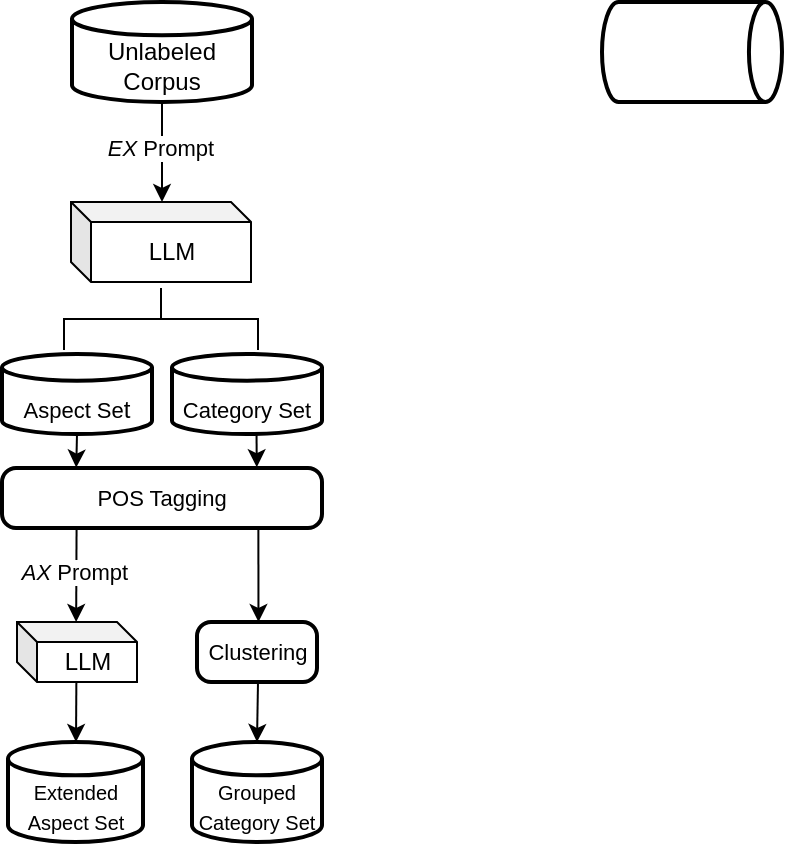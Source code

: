<mxfile version="26.2.14">
  <diagram id="C5RBs43oDa-KdzZeNtuy" name="Page-1">
    <mxGraphModel dx="1027" dy="663" grid="1" gridSize="10" guides="1" tooltips="1" connect="1" arrows="1" fold="1" page="1" pageScale="1" pageWidth="827" pageHeight="1169" math="0" shadow="0" adaptiveColors="auto">
      <root>
        <mxCell id="WIyWlLk6GJQsqaUBKTNV-0" />
        <mxCell id="WIyWlLk6GJQsqaUBKTNV-1" parent="WIyWlLk6GJQsqaUBKTNV-0" />
        <mxCell id="WDem836P9A065s9cevRQ-0" value="LLM" style="shape=cube;whiteSpace=wrap;html=1;boundedLbl=1;backgroundOutline=1;darkOpacity=0.05;darkOpacity2=0.1;size=10;rounded=1;" parent="WIyWlLk6GJQsqaUBKTNV-1" vertex="1">
          <mxGeometry x="74.5" y="220" width="90" height="40" as="geometry" />
        </mxCell>
        <mxCell id="WDem836P9A065s9cevRQ-14" value="&lt;div&gt;&lt;br&gt;&lt;/div&gt;&lt;div&gt;&lt;span style=&quot;background-color: transparent; color: light-dark(rgb(0, 0, 0), rgb(255, 255, 255));&quot;&gt;Unlabeled Corpus&lt;/span&gt;&lt;/div&gt;" style="strokeWidth=2;html=1;shape=mxgraph.flowchart.database;whiteSpace=wrap;rounded=1;" parent="WIyWlLk6GJQsqaUBKTNV-1" vertex="1">
          <mxGeometry x="75" y="120" width="90" height="50" as="geometry" />
        </mxCell>
        <mxCell id="WDem836P9A065s9cevRQ-15" value="" style="endArrow=classic;html=1;rounded=1;exitX=0.5;exitY=1;exitDx=0;exitDy=0;exitPerimeter=0;" parent="WIyWlLk6GJQsqaUBKTNV-1" source="WDem836P9A065s9cevRQ-14" edge="1">
          <mxGeometry width="50" height="50" relative="1" as="geometry">
            <mxPoint x="360.48" y="340" as="sourcePoint" />
            <mxPoint x="120" y="220" as="targetPoint" />
          </mxGeometry>
        </mxCell>
        <mxCell id="WDem836P9A065s9cevRQ-18" value="&lt;i&gt;EX&lt;/i&gt; Prompt" style="edgeLabel;html=1;align=center;verticalAlign=middle;resizable=0;points=[];rounded=1;" parent="WDem836P9A065s9cevRQ-15" vertex="1" connectable="0">
          <mxGeometry x="-0.104" y="-1" relative="1" as="geometry">
            <mxPoint as="offset" />
          </mxGeometry>
        </mxCell>
        <mxCell id="WDem836P9A065s9cevRQ-19" value="&lt;div&gt;&lt;font style=&quot;background-color: transparent; color: light-dark(rgb(0, 0, 0), rgb(255, 255, 255)); font-size: 11px;&quot;&gt;&lt;br&gt;&lt;/font&gt;&lt;/div&gt;&lt;div&gt;&lt;font style=&quot;background-color: transparent; color: light-dark(rgb(0, 0, 0), rgb(255, 255, 255)); font-size: 11px;&quot;&gt;Aspect Se&lt;/font&gt;&lt;span style=&quot;background-color: transparent; color: light-dark(rgb(0, 0, 0), rgb(255, 255, 255));&quot;&gt;t&lt;/span&gt;&lt;/div&gt;" style="strokeWidth=2;html=1;shape=mxgraph.flowchart.database;whiteSpace=wrap;rounded=1;" parent="WIyWlLk6GJQsqaUBKTNV-1" vertex="1">
          <mxGeometry x="40" y="296" width="75" height="40" as="geometry" />
        </mxCell>
        <mxCell id="WDem836P9A065s9cevRQ-20" value="&lt;div&gt;&lt;br&gt;&lt;/div&gt;&lt;div&gt;&lt;font style=&quot;font-size: 11px;&quot;&gt;Category Set&lt;/font&gt;&lt;/div&gt;" style="strokeWidth=2;html=1;shape=mxgraph.flowchart.database;whiteSpace=wrap;rounded=1;" parent="WIyWlLk6GJQsqaUBKTNV-1" vertex="1">
          <mxGeometry x="125" y="296" width="75" height="40" as="geometry" />
        </mxCell>
        <mxCell id="WDem836P9A065s9cevRQ-23" value="" style="strokeWidth=1;html=1;shape=mxgraph.flowchart.annotation_2;align=left;labelPosition=right;pointerEvents=1;rotation=90;rounded=1;" parent="WIyWlLk6GJQsqaUBKTNV-1" vertex="1">
          <mxGeometry x="104" y="230" width="31" height="97" as="geometry" />
        </mxCell>
        <mxCell id="MoG-zyVyeIgKmFG6NYfG-1" value="" style="strokeWidth=2;html=1;shape=mxgraph.flowchart.direct_data;whiteSpace=wrap;rounded=1;" vertex="1" parent="WIyWlLk6GJQsqaUBKTNV-1">
          <mxGeometry x="340" y="120" width="90" height="50" as="geometry" />
        </mxCell>
        <mxCell id="MoG-zyVyeIgKmFG6NYfG-5" value="&lt;font style=&quot;font-size: 11px;&quot;&gt;POS Tagging&lt;/font&gt;" style="rounded=1;whiteSpace=wrap;html=1;absoluteArcSize=1;arcSize=14;strokeWidth=2;" vertex="1" parent="WIyWlLk6GJQsqaUBKTNV-1">
          <mxGeometry x="40" y="353" width="160" height="30" as="geometry" />
        </mxCell>
        <mxCell id="MoG-zyVyeIgKmFG6NYfG-7" value="" style="endArrow=classic;html=1;rounded=1;exitX=0.5;exitY=1;exitDx=0;exitDy=0;exitPerimeter=0;entryX=0.765;entryY=-0.013;entryDx=0;entryDy=0;entryPerimeter=0;" edge="1" parent="WIyWlLk6GJQsqaUBKTNV-1">
          <mxGeometry width="50" height="50" relative="1" as="geometry">
            <mxPoint x="167.26" y="336" as="sourcePoint" />
            <mxPoint x="167.4" y="352.61" as="targetPoint" />
          </mxGeometry>
        </mxCell>
        <mxCell id="MoG-zyVyeIgKmFG6NYfG-10" value="" style="endArrow=classic;html=1;rounded=1;exitX=0.5;exitY=1;exitDx=0;exitDy=0;exitPerimeter=0;entryX=0.232;entryY=-0.008;entryDx=0;entryDy=0;entryPerimeter=0;" edge="1" parent="WIyWlLk6GJQsqaUBKTNV-1" source="WDem836P9A065s9cevRQ-19" target="MoG-zyVyeIgKmFG6NYfG-5">
          <mxGeometry width="50" height="50" relative="1" as="geometry">
            <mxPoint x="172" y="346" as="sourcePoint" />
            <mxPoint x="172" y="363" as="targetPoint" />
          </mxGeometry>
        </mxCell>
        <mxCell id="MoG-zyVyeIgKmFG6NYfG-11" value="LLM" style="shape=cube;whiteSpace=wrap;html=1;boundedLbl=1;backgroundOutline=1;darkOpacity=0.05;darkOpacity2=0.1;size=10;rounded=1;" vertex="1" parent="WIyWlLk6GJQsqaUBKTNV-1">
          <mxGeometry x="47.5" y="430" width="60" height="30" as="geometry" />
        </mxCell>
        <mxCell id="MoG-zyVyeIgKmFG6NYfG-12" value="" style="endArrow=classic;html=1;rounded=1;exitX=0.233;exitY=1.032;exitDx=0;exitDy=0;exitPerimeter=0;" edge="1" parent="WIyWlLk6GJQsqaUBKTNV-1" source="MoG-zyVyeIgKmFG6NYfG-5">
          <mxGeometry width="50" height="50" relative="1" as="geometry">
            <mxPoint x="77.07" y="380" as="sourcePoint" />
            <mxPoint x="77.07" y="430" as="targetPoint" />
          </mxGeometry>
        </mxCell>
        <mxCell id="MoG-zyVyeIgKmFG6NYfG-13" value="&lt;i&gt;AX&lt;/i&gt; Prompt" style="edgeLabel;html=1;align=center;verticalAlign=middle;resizable=0;points=[];rounded=1;" vertex="1" connectable="0" parent="MoG-zyVyeIgKmFG6NYfG-12">
          <mxGeometry x="-0.104" y="-1" relative="1" as="geometry">
            <mxPoint as="offset" />
          </mxGeometry>
        </mxCell>
        <mxCell id="MoG-zyVyeIgKmFG6NYfG-14" value="&lt;font style=&quot;font-size: 11px;&quot;&gt;Clustering&lt;/font&gt;" style="rounded=1;whiteSpace=wrap;html=1;absoluteArcSize=1;arcSize=14;strokeWidth=2;" vertex="1" parent="WIyWlLk6GJQsqaUBKTNV-1">
          <mxGeometry x="137.5" y="430" width="60" height="30" as="geometry" />
        </mxCell>
        <mxCell id="MoG-zyVyeIgKmFG6NYfG-15" value="&lt;div&gt;&lt;font style=&quot;background-color: transparent; color: light-dark(rgb(0, 0, 0), rgb(255, 255, 255)); font-size: 11px;&quot;&gt;&lt;br&gt;&lt;/font&gt;&lt;/div&gt;&lt;div&gt;&lt;font style=&quot;background-color: transparent; color: light-dark(rgb(0, 0, 0), rgb(255, 255, 255)); font-size: 10px;&quot;&gt;Extended&lt;/font&gt;&lt;/div&gt;&lt;div&gt;&lt;font style=&quot;font-size: 10px; background-color: transparent; color: light-dark(rgb(0, 0, 0), rgb(255, 255, 255));&quot;&gt;Aspect Se&lt;/font&gt;&lt;span style=&quot;font-size: 10px; background-color: transparent; color: light-dark(rgb(0, 0, 0), rgb(255, 255, 255));&quot;&gt;t&lt;/span&gt;&lt;/div&gt;" style="strokeWidth=2;html=1;shape=mxgraph.flowchart.database;whiteSpace=wrap;rounded=1;" vertex="1" parent="WIyWlLk6GJQsqaUBKTNV-1">
          <mxGeometry x="43" y="490" width="67.5" height="50" as="geometry" />
        </mxCell>
        <mxCell id="MoG-zyVyeIgKmFG6NYfG-16" value="&lt;div&gt;&lt;font style=&quot;background-color: transparent; color: light-dark(rgb(0, 0, 0), rgb(255, 255, 255)); font-size: 11px;&quot;&gt;&lt;br&gt;&lt;/font&gt;&lt;/div&gt;&lt;div&gt;&lt;font style=&quot;background-color: transparent; color: light-dark(rgb(0, 0, 0), rgb(255, 255, 255)); font-size: 10px;&quot;&gt;Grouped&lt;/font&gt;&lt;/div&gt;&lt;div&gt;&lt;font style=&quot;font-size: 10px; background-color: transparent; color: light-dark(rgb(0, 0, 0), rgb(255, 255, 255));&quot;&gt;Category Se&lt;/font&gt;&lt;span style=&quot;font-size: 10px; background-color: transparent; color: light-dark(rgb(0, 0, 0), rgb(255, 255, 255));&quot;&gt;t&lt;/span&gt;&lt;/div&gt;" style="strokeWidth=2;html=1;shape=mxgraph.flowchart.database;whiteSpace=wrap;rounded=1;" vertex="1" parent="WIyWlLk6GJQsqaUBKTNV-1">
          <mxGeometry x="135" y="490" width="65" height="50" as="geometry" />
        </mxCell>
        <mxCell id="MoG-zyVyeIgKmFG6NYfG-17" value="" style="endArrow=classic;html=1;rounded=1;exitX=0.233;exitY=1.032;exitDx=0;exitDy=0;exitPerimeter=0;" edge="1" parent="WIyWlLk6GJQsqaUBKTNV-1">
          <mxGeometry width="50" height="50" relative="1" as="geometry">
            <mxPoint x="77.18" y="460" as="sourcePoint" />
            <mxPoint x="77" y="490" as="targetPoint" />
          </mxGeometry>
        </mxCell>
        <mxCell id="MoG-zyVyeIgKmFG6NYfG-20" value="" style="endArrow=classic;html=1;rounded=1;entryX=0.5;entryY=0;entryDx=0;entryDy=0;entryPerimeter=0;" edge="1" parent="WIyWlLk6GJQsqaUBKTNV-1" target="MoG-zyVyeIgKmFG6NYfG-16">
          <mxGeometry width="50" height="50" relative="1" as="geometry">
            <mxPoint x="168" y="460" as="sourcePoint" />
            <mxPoint x="87" y="500" as="targetPoint" />
          </mxGeometry>
        </mxCell>
        <mxCell id="MoG-zyVyeIgKmFG6NYfG-22" value="" style="endArrow=classic;html=1;rounded=1;exitX=0.233;exitY=1.032;exitDx=0;exitDy=0;exitPerimeter=0;" edge="1" parent="WIyWlLk6GJQsqaUBKTNV-1">
          <mxGeometry width="50" height="50" relative="1" as="geometry">
            <mxPoint x="168.18" y="384" as="sourcePoint" />
            <mxPoint x="168.25" y="430" as="targetPoint" />
          </mxGeometry>
        </mxCell>
      </root>
    </mxGraphModel>
  </diagram>
</mxfile>
